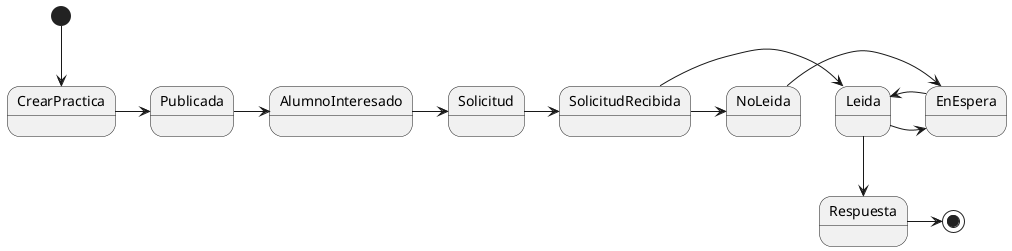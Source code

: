 @startuml

[*] -->  CrearPractica

CrearPractica -r-> Publicada

Publicada -r-> AlumnoInteresado
AlumnoInteresado -r-> Solicitud

Solicitud -r-> SolicitudRecibida
SolicitudRecibida -r-> Leida
SolicitudRecibida -r-> NoLeida
Leida -r-> EnEspera
NoLeida -r-> EnEspera
EnEspera -r-> Leida
Leida --> Respuesta

Respuesta -r-> [*]

@enduml
